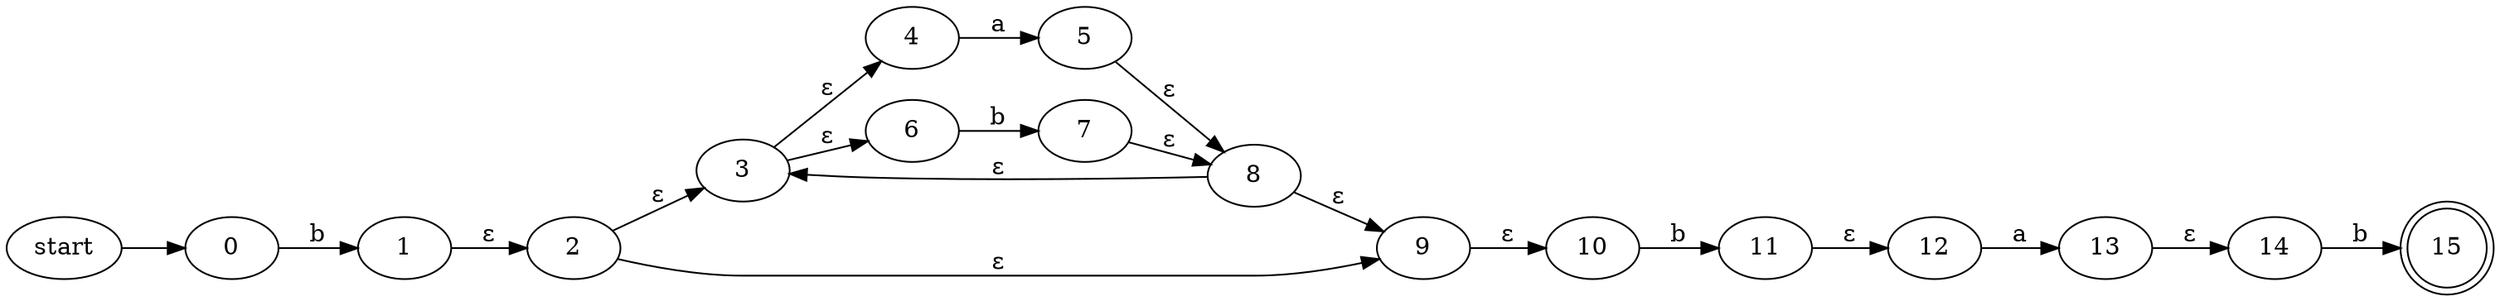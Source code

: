 digraph {
    rankdir=LR;
    0 [ label = "0" ]
    1 [ label = "1" ]
    2 [ label = "2" ]
    3 [ label = "3" ]
    4 [ label = "4" ]
    5 [ label = "5" ]
    6 [ label = "6" ]
    7 [ label = "7" ]
    8 [ label = "8" ]
    9 [ label = "9" ]
    10 [ label = "10" ]
    11 [ label = "11" ]
    12 [ label = "12" ]
    13 [ label = "13" ]
    14 [ label = "14" ]
    15 [ shape=doublecircle, label = "15" ]
    16 [ label = "start" ]
    0 -> 1 [ label = "b" ]
    1 -> 2 [ label = "ε" ]
    2 -> 3 [ label = "ε" ]
    2 -> 9 [ label = "ε" ]
    3 -> 4 [ label = "ε" ]
    3 -> 6 [ label = "ε" ]
    4 -> 5 [ label = "a" ]
    5 -> 8 [ label = "ε" ]
    6 -> 7 [ label = "b" ]
    7 -> 8 [ label = "ε" ]
    8 -> 3 [ label = "ε" ]
    8 -> 9 [ label = "ε" ]
    9 -> 10 [ label = "ε" ]
    10 -> 11 [ label = "b" ]
    11 -> 12 [ label = "ε" ]
    12 -> 13 [ label = "a" ]
    13 -> 14 [ label = "ε" ]
    14 -> 15 [ label = "b" ]
    16 -> 0 [ label = "" ]
}
